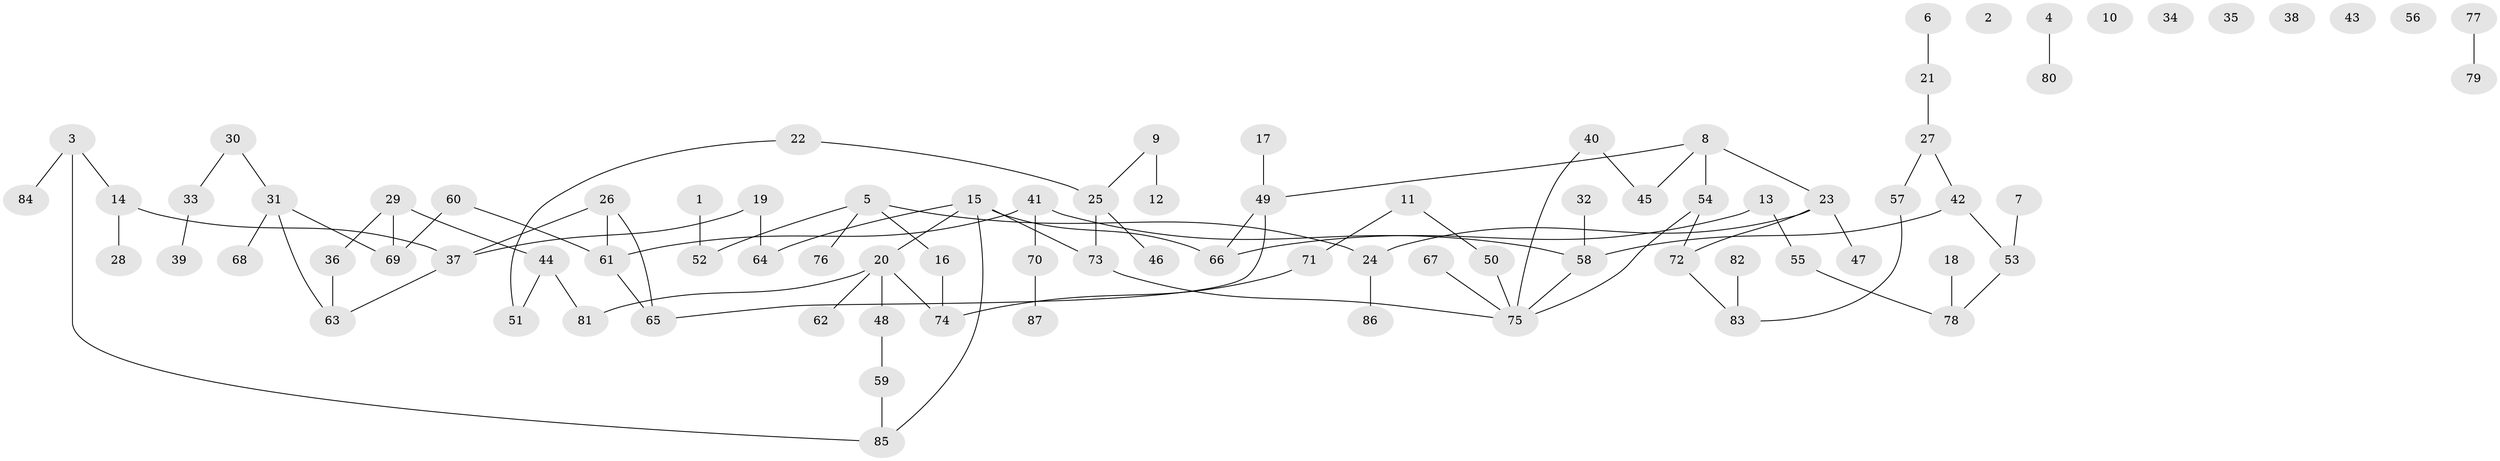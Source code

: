 // Generated by graph-tools (version 1.1) at 2025/00/03/09/25 03:00:48]
// undirected, 87 vertices, 93 edges
graph export_dot {
graph [start="1"]
  node [color=gray90,style=filled];
  1;
  2;
  3;
  4;
  5;
  6;
  7;
  8;
  9;
  10;
  11;
  12;
  13;
  14;
  15;
  16;
  17;
  18;
  19;
  20;
  21;
  22;
  23;
  24;
  25;
  26;
  27;
  28;
  29;
  30;
  31;
  32;
  33;
  34;
  35;
  36;
  37;
  38;
  39;
  40;
  41;
  42;
  43;
  44;
  45;
  46;
  47;
  48;
  49;
  50;
  51;
  52;
  53;
  54;
  55;
  56;
  57;
  58;
  59;
  60;
  61;
  62;
  63;
  64;
  65;
  66;
  67;
  68;
  69;
  70;
  71;
  72;
  73;
  74;
  75;
  76;
  77;
  78;
  79;
  80;
  81;
  82;
  83;
  84;
  85;
  86;
  87;
  1 -- 52;
  3 -- 14;
  3 -- 84;
  3 -- 85;
  4 -- 80;
  5 -- 16;
  5 -- 24;
  5 -- 52;
  5 -- 76;
  6 -- 21;
  7 -- 53;
  8 -- 23;
  8 -- 45;
  8 -- 49;
  8 -- 54;
  9 -- 12;
  9 -- 25;
  11 -- 50;
  11 -- 71;
  13 -- 55;
  13 -- 66;
  14 -- 28;
  14 -- 37;
  15 -- 20;
  15 -- 64;
  15 -- 66;
  15 -- 73;
  15 -- 85;
  16 -- 74;
  17 -- 49;
  18 -- 78;
  19 -- 37;
  19 -- 64;
  20 -- 48;
  20 -- 62;
  20 -- 74;
  20 -- 81;
  21 -- 27;
  22 -- 25;
  22 -- 51;
  23 -- 24;
  23 -- 47;
  23 -- 72;
  24 -- 86;
  25 -- 46;
  25 -- 73;
  26 -- 37;
  26 -- 61;
  26 -- 65;
  27 -- 42;
  27 -- 57;
  29 -- 36;
  29 -- 44;
  29 -- 69;
  30 -- 31;
  30 -- 33;
  31 -- 63;
  31 -- 68;
  31 -- 69;
  32 -- 58;
  33 -- 39;
  36 -- 63;
  37 -- 63;
  40 -- 45;
  40 -- 75;
  41 -- 58;
  41 -- 61;
  41 -- 70;
  42 -- 53;
  42 -- 58;
  44 -- 51;
  44 -- 81;
  48 -- 59;
  49 -- 65;
  49 -- 66;
  50 -- 75;
  53 -- 78;
  54 -- 72;
  54 -- 75;
  55 -- 78;
  57 -- 83;
  58 -- 75;
  59 -- 85;
  60 -- 61;
  60 -- 69;
  61 -- 65;
  67 -- 75;
  70 -- 87;
  71 -- 74;
  72 -- 83;
  73 -- 75;
  77 -- 79;
  82 -- 83;
}
